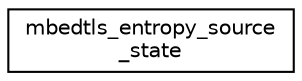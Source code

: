 digraph "Graphical Class Hierarchy"
{
 // LATEX_PDF_SIZE
  edge [fontname="Helvetica",fontsize="10",labelfontname="Helvetica",labelfontsize="10"];
  node [fontname="Helvetica",fontsize="10",shape=record];
  rankdir="LR";
  Node0 [label="mbedtls_entropy_source\l_state",height=0.2,width=0.4,color="black", fillcolor="white", style="filled",URL="$de/d4a/structmbedtls__entropy__source__state.html",tooltip="Entropy source state."];
}
